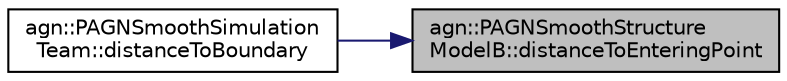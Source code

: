 digraph "agn::PAGNSmoothStructureModelB::distanceToEnteringPoint"
{
 // LATEX_PDF_SIZE
  edge [fontname="Helvetica",fontsize="10",labelfontname="Helvetica",labelfontsize="10"];
  node [fontname="Helvetica",fontsize="10",shape=record];
  rankdir="RL";
  Node1 [label="agn::PAGNSmoothStructure\lModelB::distanceToEnteringPoint",height=0.2,width=0.4,color="black", fillcolor="grey75", style="filled", fontcolor="black",tooltip="Get the distance to the next entering point to the agn."];
  Node1 -> Node2 [dir="back",color="midnightblue",fontsize="10",style="solid",fontname="Helvetica"];
  Node2 [label="agn::PAGNSmoothSimulation\lTeam::distanceToBoundary",height=0.2,width=0.4,color="black", fillcolor="white", style="filled",URL="$classagn_1_1_p_a_g_n_smooth_simulation_team.html#ab4f57f961d0476504071f734c0633ba4",tooltip=" "];
}
